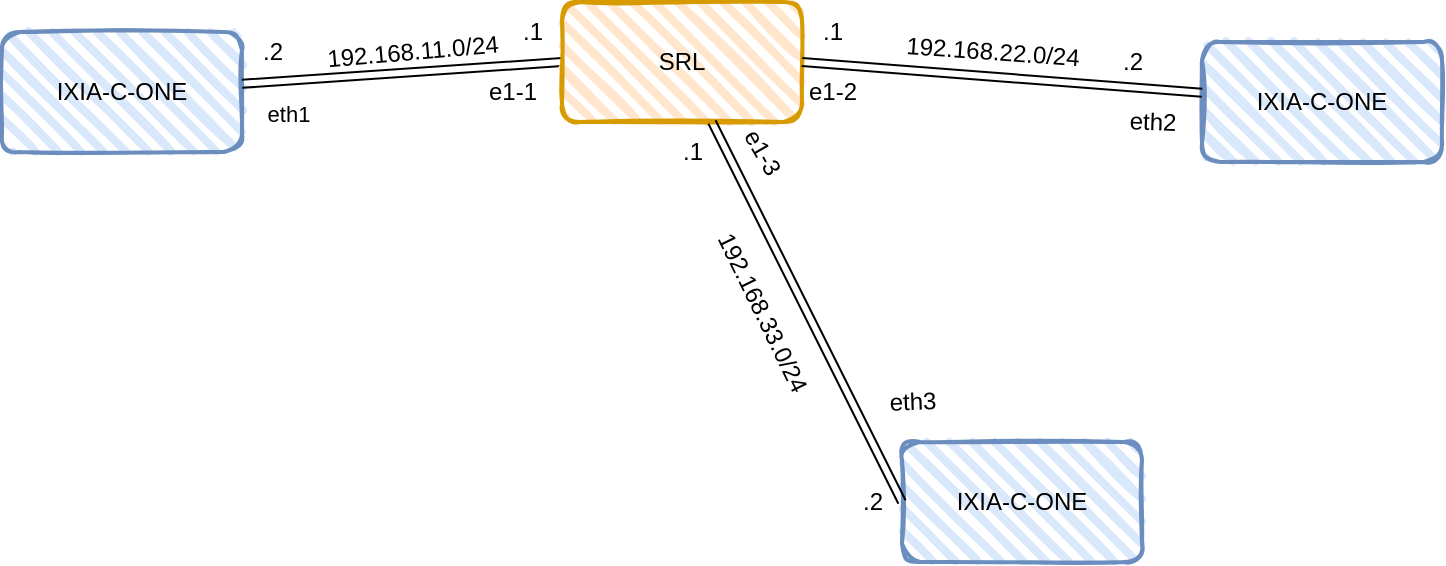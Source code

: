 <mxfile>
    <diagram id="iCZwr7uqCE_ZhTNPtpgy" name="Page-1">
        <mxGraphModel dx="760" dy="551" grid="1" gridSize="10" guides="1" tooltips="1" connect="1" arrows="1" fold="1" page="1" pageScale="1" pageWidth="850" pageHeight="1100" math="0" shadow="0">
            <root>
                <mxCell id="0"/>
                <mxCell id="1" parent="0"/>
                <mxCell id="7" value="IXIA-C-ONE" style="rounded=1;whiteSpace=wrap;html=1;strokeWidth=2;fillWeight=4;hachureGap=8;hachureAngle=45;fillColor=#dae8fc;sketch=1;strokeColor=#6c8ebf;" parent="1" vertex="1">
                    <mxGeometry x="40" y="75" width="120" height="60" as="geometry"/>
                </mxCell>
                <mxCell id="8" value="IXIA-C-ONE" style="rounded=1;whiteSpace=wrap;html=1;strokeWidth=2;fillWeight=4;hachureGap=8;hachureAngle=45;fillColor=#dae8fc;sketch=1;strokeColor=#6c8ebf;" parent="1" vertex="1">
                    <mxGeometry x="640" y="80" width="120" height="60" as="geometry"/>
                </mxCell>
                <mxCell id="14" value="" style="shape=link;html=1;entryX=0;entryY=0.5;entryDx=0;entryDy=0;" parent="1" source="7" target="15" edge="1">
                    <mxGeometry width="100" relative="1" as="geometry">
                        <mxPoint x="340" y="280" as="sourcePoint"/>
                        <mxPoint x="440" y="280" as="targetPoint"/>
                    </mxGeometry>
                </mxCell>
                <mxCell id="26" value="eth1" style="edgeLabel;html=1;align=center;verticalAlign=middle;resizable=0;points=[];" parent="14" vertex="1" connectable="0">
                    <mxGeometry x="-0.783" y="-1" relative="1" as="geometry">
                        <mxPoint x="5" y="15" as="offset"/>
                    </mxGeometry>
                </mxCell>
                <mxCell id="15" value="SRL" style="rounded=1;whiteSpace=wrap;html=1;strokeWidth=2;fillWeight=4;hachureGap=8;hachureAngle=45;fillColor=#ffe6cc;sketch=1;strokeColor=#d79b00;" parent="1" vertex="1">
                    <mxGeometry x="320" y="60" width="120" height="60" as="geometry"/>
                </mxCell>
                <mxCell id="23" value="" style="shape=link;html=1;entryX=1;entryY=0.5;entryDx=0;entryDy=0;" parent="1" source="8" target="15" edge="1">
                    <mxGeometry width="100" relative="1" as="geometry">
                        <mxPoint x="550" y="280" as="sourcePoint"/>
                        <mxPoint x="630" y="90" as="targetPoint"/>
                    </mxGeometry>
                </mxCell>
                <mxCell id="32" value="e1-1" style="text;html=1;align=center;verticalAlign=middle;resizable=0;points=[];autosize=1;strokeColor=none;fillColor=none;" parent="1" vertex="1">
                    <mxGeometry x="270" y="90" width="50" height="30" as="geometry"/>
                </mxCell>
                <mxCell id="34" value="e1-2" style="text;html=1;align=center;verticalAlign=middle;resizable=0;points=[];autosize=1;strokeColor=none;fillColor=none;" parent="1" vertex="1">
                    <mxGeometry x="430" y="90" width="50" height="30" as="geometry"/>
                </mxCell>
                <mxCell id="37" value="192.168.11.0/24" style="text;html=1;align=center;verticalAlign=middle;resizable=0;points=[];autosize=1;strokeColor=none;fillColor=none;rotation=-5;" parent="1" vertex="1">
                    <mxGeometry x="190" y="70" width="110" height="30" as="geometry"/>
                </mxCell>
                <mxCell id="38" value=".2" style="text;html=1;align=center;verticalAlign=middle;resizable=0;points=[];autosize=1;strokeColor=none;fillColor=none;" parent="1" vertex="1">
                    <mxGeometry x="160" y="70" width="30" height="30" as="geometry"/>
                </mxCell>
                <mxCell id="39" value=".1" style="text;html=1;align=center;verticalAlign=middle;resizable=0;points=[];autosize=1;strokeColor=none;fillColor=none;" parent="1" vertex="1">
                    <mxGeometry x="290" y="60" width="30" height="30" as="geometry"/>
                </mxCell>
                <mxCell id="44" value=".1" style="text;html=1;align=center;verticalAlign=middle;resizable=0;points=[];autosize=1;strokeColor=none;fillColor=none;" parent="1" vertex="1">
                    <mxGeometry x="440" y="60" width="30" height="30" as="geometry"/>
                </mxCell>
                <mxCell id="49" value=".2" style="text;html=1;align=center;verticalAlign=middle;resizable=0;points=[];autosize=1;strokeColor=none;fillColor=none;" parent="1" vertex="1">
                    <mxGeometry x="590" y="75" width="30" height="30" as="geometry"/>
                </mxCell>
                <mxCell id="51" value="192.168.22.0/24" style="text;html=1;align=center;verticalAlign=middle;resizable=0;points=[];autosize=1;strokeColor=none;fillColor=none;rotation=4;" parent="1" vertex="1">
                    <mxGeometry x="480" y="70" width="110" height="30" as="geometry"/>
                </mxCell>
                <mxCell id="55" value="IXIA-C-ONE" style="rounded=1;whiteSpace=wrap;html=1;strokeWidth=2;fillWeight=4;hachureGap=8;hachureAngle=45;fillColor=#dae8fc;sketch=1;strokeColor=#6c8ebf;" vertex="1" parent="1">
                    <mxGeometry x="490" y="280" width="120" height="60" as="geometry"/>
                </mxCell>
                <mxCell id="56" value="" style="shape=link;html=1;exitX=0;exitY=0.5;exitDx=0;exitDy=0;" edge="1" parent="1" source="55" target="15">
                    <mxGeometry width="100" relative="1" as="geometry">
                        <mxPoint x="510" y="245.385" as="sourcePoint"/>
                        <mxPoint x="310" y="230" as="targetPoint"/>
                    </mxGeometry>
                </mxCell>
                <mxCell id="57" value="e1-3" style="text;html=1;align=center;verticalAlign=middle;resizable=0;points=[];autosize=1;strokeColor=none;fillColor=none;rotation=60;" vertex="1" parent="1">
                    <mxGeometry x="395" y="120" width="50" height="30" as="geometry"/>
                </mxCell>
                <mxCell id="58" value=".1" style="text;html=1;align=center;verticalAlign=middle;resizable=0;points=[];autosize=1;strokeColor=none;fillColor=none;" vertex="1" parent="1">
                    <mxGeometry x="370" y="120" width="30" height="30" as="geometry"/>
                </mxCell>
                <mxCell id="59" value=".2" style="text;html=1;align=center;verticalAlign=middle;resizable=0;points=[];autosize=1;strokeColor=none;fillColor=none;" vertex="1" parent="1">
                    <mxGeometry x="460" y="295" width="30" height="30" as="geometry"/>
                </mxCell>
                <mxCell id="60" value="192.168.33.0/24" style="text;html=1;align=center;verticalAlign=middle;resizable=0;points=[];autosize=1;strokeColor=none;fillColor=none;rotation=64;" vertex="1" parent="1">
                    <mxGeometry x="365" y="200" width="110" height="30" as="geometry"/>
                </mxCell>
                <mxCell id="62" value="eth2" style="text;html=1;align=center;verticalAlign=middle;resizable=0;points=[];autosize=1;strokeColor=none;fillColor=none;rotation=2;" vertex="1" parent="1">
                    <mxGeometry x="590" y="105" width="50" height="30" as="geometry"/>
                </mxCell>
                <mxCell id="63" value="eth3" style="text;html=1;align=center;verticalAlign=middle;resizable=0;points=[];autosize=1;strokeColor=none;fillColor=none;rotation=-2;" vertex="1" parent="1">
                    <mxGeometry x="470" y="245" width="50" height="30" as="geometry"/>
                </mxCell>
            </root>
        </mxGraphModel>
    </diagram>
</mxfile>